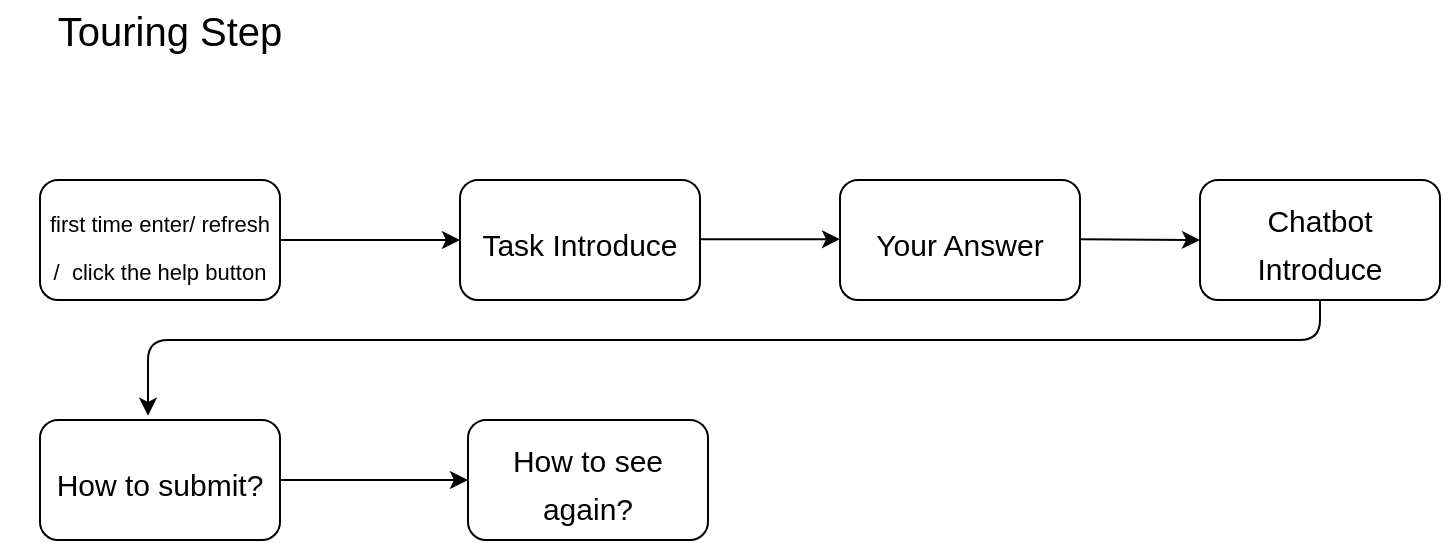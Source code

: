 <mxfile>
    <diagram id="eqgYoycYuR-G9I-fzzEf" name="Page-1">
        <mxGraphModel dx="1281" dy="821" grid="1" gridSize="10" guides="1" tooltips="1" connect="1" arrows="1" fold="1" page="1" pageScale="1" pageWidth="827" pageHeight="1169" math="0" shadow="0">
            <root>
                <mxCell id="0"/>
                <mxCell id="1" parent="0"/>
                <mxCell id="6" style="edgeStyle=none;html=1;entryX=0;entryY=0.5;entryDx=0;entryDy=0;fontSize=20;" parent="1" target="9" edge="1">
                    <mxGeometry relative="1" as="geometry">
                        <mxPoint x="200" y="220" as="sourcePoint"/>
                    </mxGeometry>
                </mxCell>
                <mxCell id="3" value="&lt;font style=&quot;font-size: 20px;&quot;&gt;Touring Step&lt;/font&gt;" style="text;html=1;strokeColor=none;fillColor=none;align=center;verticalAlign=middle;whiteSpace=wrap;rounded=0;" parent="1" vertex="1">
                    <mxGeometry x="60" y="100" width="170" height="30" as="geometry"/>
                </mxCell>
                <mxCell id="13" style="edgeStyle=none;html=1;entryX=0.45;entryY=-0.035;entryDx=0;entryDy=0;entryPerimeter=0;fontSize=11;exitX=0.5;exitY=1;exitDx=0;exitDy=0;" parent="1" source="5" target="12" edge="1">
                    <mxGeometry relative="1" as="geometry">
                        <Array as="points">
                            <mxPoint x="720" y="270"/>
                            <mxPoint x="134" y="270"/>
                        </Array>
                    </mxGeometry>
                </mxCell>
                <mxCell id="5" value="&lt;font style=&quot;font-size: 15px;&quot;&gt;Chatbot Introduce&lt;/font&gt;" style="rounded=1;whiteSpace=wrap;html=1;fontSize=20;" parent="1" vertex="1">
                    <mxGeometry x="660" y="190" width="120" height="60" as="geometry"/>
                </mxCell>
                <mxCell id="7" value="&lt;font style=&quot;font-size: 11px;&quot;&gt;first time enter/ refresh /&amp;nbsp; click the help button&lt;/font&gt;" style="rounded=1;whiteSpace=wrap;html=1;fontSize=20;" parent="1" vertex="1">
                    <mxGeometry x="80" y="190" width="120" height="60" as="geometry"/>
                </mxCell>
                <mxCell id="8" style="edgeStyle=none;html=1;entryX=0;entryY=0.5;entryDx=0;entryDy=0;fontSize=20;" parent="1" edge="1">
                    <mxGeometry relative="1" as="geometry">
                        <mxPoint x="400" y="219.58" as="sourcePoint"/>
                        <mxPoint x="480" y="219.58" as="targetPoint"/>
                    </mxGeometry>
                </mxCell>
                <mxCell id="9" value="&lt;font style=&quot;font-size: 15px;&quot;&gt;Task Introduce&lt;/font&gt;" style="rounded=1;whiteSpace=wrap;html=1;fontSize=20;" parent="1" vertex="1">
                    <mxGeometry x="290" y="190" width="120" height="60" as="geometry"/>
                </mxCell>
                <mxCell id="10" value="&lt;font style=&quot;font-size: 15px;&quot;&gt;Your Answer&lt;/font&gt;" style="rounded=1;whiteSpace=wrap;html=1;fontSize=20;" parent="1" vertex="1">
                    <mxGeometry x="480" y="190" width="120" height="60" as="geometry"/>
                </mxCell>
                <mxCell id="11" style="edgeStyle=none;html=1;fontSize=20;" parent="1" edge="1">
                    <mxGeometry relative="1" as="geometry">
                        <mxPoint x="600" y="219.58" as="sourcePoint"/>
                        <mxPoint x="660" y="220" as="targetPoint"/>
                    </mxGeometry>
                </mxCell>
                <mxCell id="15" style="edgeStyle=none;html=1;fontSize=15;" parent="1" source="12" target="14" edge="1">
                    <mxGeometry relative="1" as="geometry"/>
                </mxCell>
                <mxCell id="12" value="&lt;font style=&quot;font-size: 15px;&quot;&gt;How to submit?&lt;/font&gt;" style="rounded=1;whiteSpace=wrap;html=1;fontSize=20;" parent="1" vertex="1">
                    <mxGeometry x="80" y="310" width="120" height="60" as="geometry"/>
                </mxCell>
                <mxCell id="14" value="&lt;font style=&quot;font-size: 15px;&quot;&gt;How to see again?&lt;/font&gt;" style="rounded=1;whiteSpace=wrap;html=1;fontSize=20;" parent="1" vertex="1">
                    <mxGeometry x="294" y="310" width="120" height="60" as="geometry"/>
                </mxCell>
            </root>
        </mxGraphModel>
    </diagram>
</mxfile>
